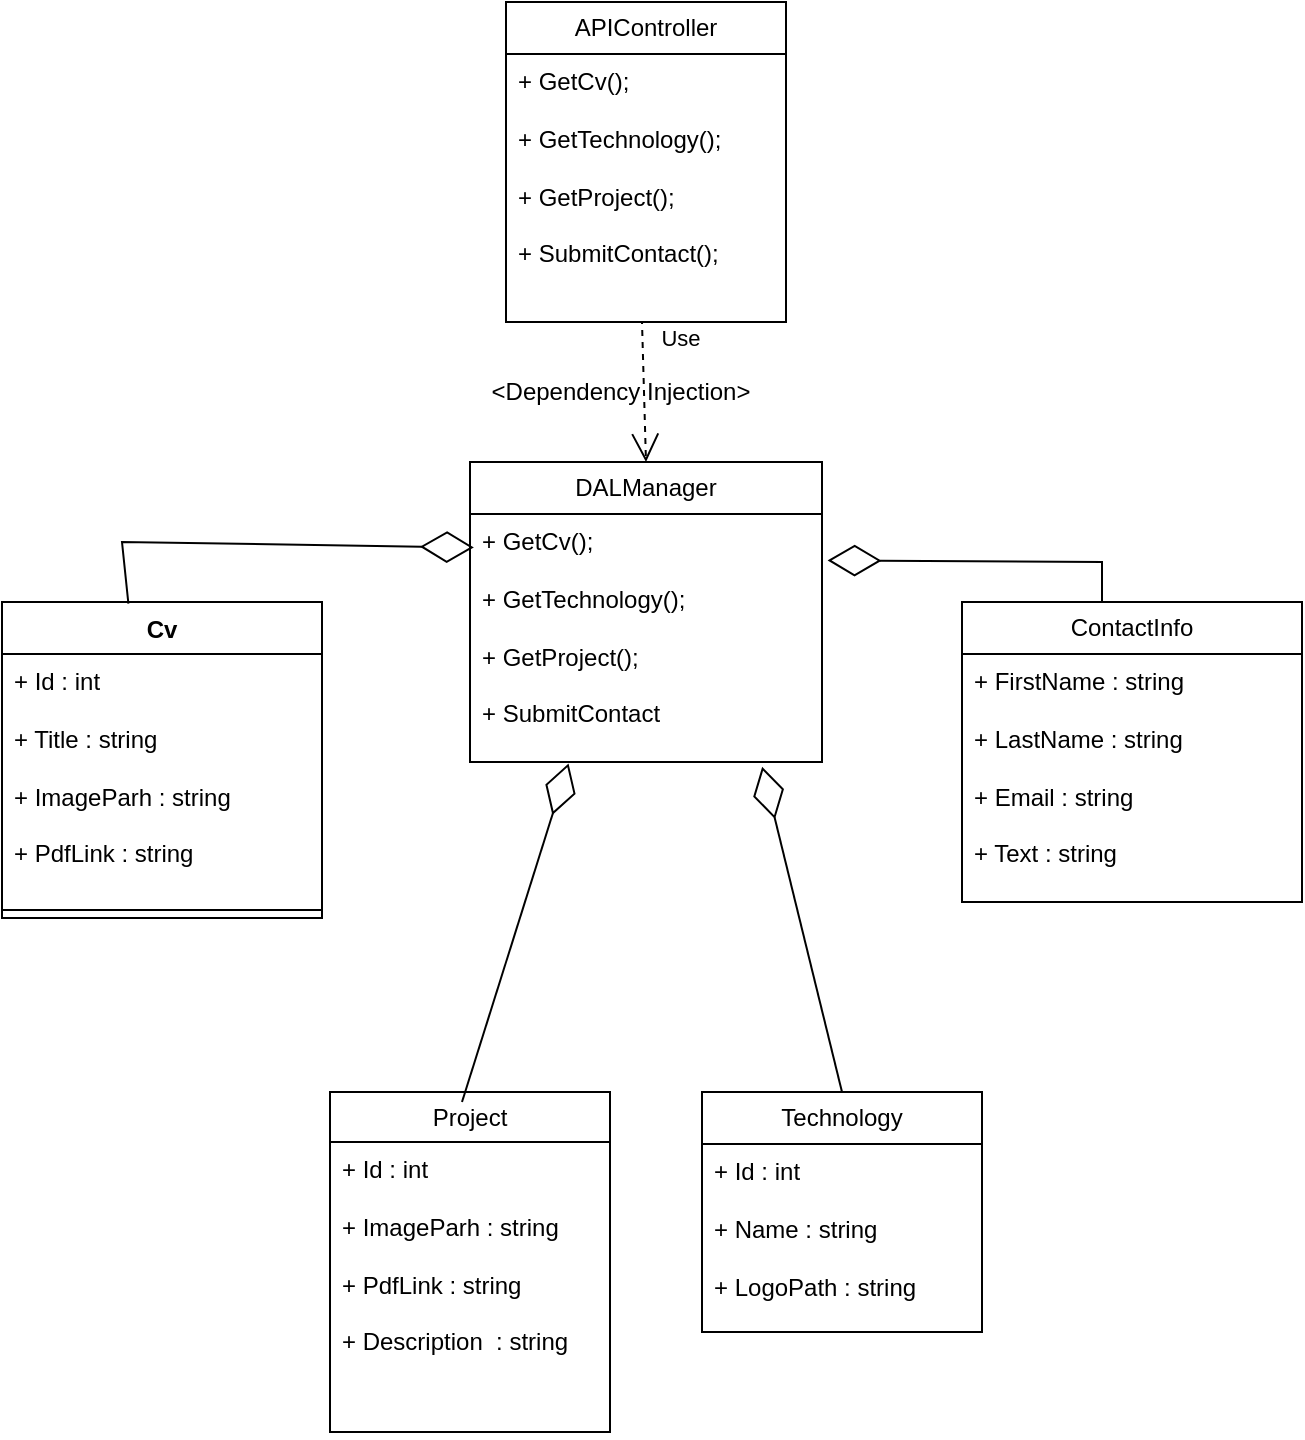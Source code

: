 <mxfile version="21.4.0" type="device">
  <diagram name="Side-1" id="yixSeiIkhmzTZ8vDJeVZ">
    <mxGraphModel dx="1290" dy="541" grid="1" gridSize="10" guides="1" tooltips="1" connect="1" arrows="1" fold="1" page="1" pageScale="1" pageWidth="827" pageHeight="1169" math="0" shadow="0">
      <root>
        <mxCell id="0" />
        <mxCell id="1" parent="0" />
        <mxCell id="wmHp988qh30AybTgUVfr-9" value="APIController" style="swimlane;fontStyle=0;childLayout=stackLayout;horizontal=1;startSize=26;fillColor=none;horizontalStack=0;resizeParent=1;resizeParentMax=0;resizeLast=0;collapsible=1;marginBottom=0;whiteSpace=wrap;html=1;" parent="1" vertex="1">
          <mxGeometry x="362" y="40" width="140" height="160" as="geometry" />
        </mxCell>
        <mxCell id="wmHp988qh30AybTgUVfr-10" value="+ GetCv();&lt;br&gt;&lt;br&gt;+ GetTechnology();&lt;br&gt;&lt;br&gt;+ GetProject();&lt;br&gt;&lt;br&gt;+ SubmitContact();" style="text;strokeColor=none;fillColor=none;align=left;verticalAlign=top;spacingLeft=4;spacingRight=4;overflow=hidden;rotatable=0;points=[[0,0.5],[1,0.5]];portConstraint=eastwest;whiteSpace=wrap;html=1;" parent="wmHp988qh30AybTgUVfr-9" vertex="1">
          <mxGeometry y="26" width="140" height="134" as="geometry" />
        </mxCell>
        <mxCell id="wmHp988qh30AybTgUVfr-13" value="DALManager" style="swimlane;fontStyle=0;childLayout=stackLayout;horizontal=1;startSize=26;fillColor=none;horizontalStack=0;resizeParent=1;resizeParentMax=0;resizeLast=0;collapsible=1;marginBottom=0;whiteSpace=wrap;html=1;" parent="1" vertex="1">
          <mxGeometry x="344" y="270" width="176" height="150" as="geometry" />
        </mxCell>
        <mxCell id="wmHp988qh30AybTgUVfr-15" value="+ GetCv();&lt;br&gt;&lt;br&gt;+ GetTechnology();&lt;br&gt;&lt;br&gt;+ GetProject();&lt;br&gt;&lt;br&gt;+ SubmitContact" style="text;strokeColor=none;fillColor=none;align=left;verticalAlign=top;spacingLeft=4;spacingRight=4;overflow=hidden;rotatable=0;points=[[0,0.5],[1,0.5]];portConstraint=eastwest;whiteSpace=wrap;html=1;" parent="wmHp988qh30AybTgUVfr-13" vertex="1">
          <mxGeometry y="26" width="176" height="124" as="geometry" />
        </mxCell>
        <mxCell id="wmHp988qh30AybTgUVfr-39" value="" style="endArrow=diamondThin;endFill=0;endSize=24;html=1;rounded=0;entryX=0.83;entryY=1.019;entryDx=0;entryDy=0;entryPerimeter=0;exitX=0.5;exitY=0;exitDx=0;exitDy=0;" parent="1" target="wmHp988qh30AybTgUVfr-15" edge="1">
          <mxGeometry width="160" relative="1" as="geometry">
            <mxPoint x="530" y="585" as="sourcePoint" />
            <mxPoint x="425.136" y="352.602" as="targetPoint" />
          </mxGeometry>
        </mxCell>
        <mxCell id="wmHp988qh30AybTgUVfr-40" value="Use" style="endArrow=open;endSize=12;dashed=1;html=1;rounded=0;entryX=0.5;entryY=0;entryDx=0;entryDy=0;" parent="1" target="wmHp988qh30AybTgUVfr-13" edge="1">
          <mxGeometry x="-0.705" y="19" width="160" relative="1" as="geometry">
            <mxPoint x="432" y="200" as="sourcePoint" />
            <mxPoint x="590" y="130" as="targetPoint" />
            <Array as="points">
              <mxPoint x="430" y="200" />
            </Array>
            <mxPoint as="offset" />
          </mxGeometry>
        </mxCell>
        <mxCell id="wmHp988qh30AybTgUVfr-41" value="&amp;lt;Dependency Injection&amp;gt;" style="text;html=1;align=center;verticalAlign=middle;resizable=0;points=[];autosize=1;strokeColor=none;fillColor=none;" parent="1" vertex="1">
          <mxGeometry x="344" y="220" width="150" height="30" as="geometry" />
        </mxCell>
        <mxCell id="-fV_IY9UUA2M_5O9Nmpv-11" value="Cv" style="swimlane;fontStyle=1;align=center;verticalAlign=top;childLayout=stackLayout;horizontal=1;startSize=26;horizontalStack=0;resizeParent=1;resizeParentMax=0;resizeLast=0;collapsible=1;marginBottom=0;whiteSpace=wrap;html=1;" vertex="1" parent="1">
          <mxGeometry x="110" y="340" width="160" height="158" as="geometry" />
        </mxCell>
        <mxCell id="-fV_IY9UUA2M_5O9Nmpv-12" value="+ Id : int&lt;br&gt;&lt;br&gt;+ Title : string&lt;br&gt;&lt;br&gt;+ ImageParh : string&lt;br&gt;&lt;br&gt;+ PdfLink : string" style="text;strokeColor=none;fillColor=none;align=left;verticalAlign=top;spacingLeft=4;spacingRight=4;overflow=hidden;rotatable=0;points=[[0,0.5],[1,0.5]];portConstraint=eastwest;whiteSpace=wrap;html=1;" vertex="1" parent="-fV_IY9UUA2M_5O9Nmpv-11">
          <mxGeometry y="26" width="160" height="124" as="geometry" />
        </mxCell>
        <mxCell id="-fV_IY9UUA2M_5O9Nmpv-13" value="" style="line;strokeWidth=1;fillColor=none;align=left;verticalAlign=middle;spacingTop=-1;spacingLeft=3;spacingRight=3;rotatable=0;labelPosition=right;points=[];portConstraint=eastwest;strokeColor=inherit;" vertex="1" parent="-fV_IY9UUA2M_5O9Nmpv-11">
          <mxGeometry y="150" width="160" height="8" as="geometry" />
        </mxCell>
        <mxCell id="-fV_IY9UUA2M_5O9Nmpv-16" value="Project" style="swimlane;fontStyle=0;childLayout=stackLayout;horizontal=1;startSize=25;fillColor=none;horizontalStack=0;resizeParent=1;resizeParentMax=0;resizeLast=0;collapsible=1;marginBottom=0;whiteSpace=wrap;html=1;" vertex="1" parent="1">
          <mxGeometry x="274" y="585" width="140" height="170" as="geometry" />
        </mxCell>
        <mxCell id="-fV_IY9UUA2M_5O9Nmpv-20" value="" style="endArrow=diamondThin;endFill=0;endSize=24;html=1;rounded=0;entryX=0.28;entryY=1.006;entryDx=0;entryDy=0;entryPerimeter=0;" edge="1" parent="-fV_IY9UUA2M_5O9Nmpv-16" target="wmHp988qh30AybTgUVfr-15">
          <mxGeometry width="160" relative="1" as="geometry">
            <mxPoint x="66" y="5" as="sourcePoint" />
            <mxPoint x="226" y="5" as="targetPoint" />
          </mxGeometry>
        </mxCell>
        <mxCell id="-fV_IY9UUA2M_5O9Nmpv-17" value="+ Id : int&lt;br&gt;&lt;br&gt;+ ImageParh : string&lt;br&gt;&lt;br&gt;+ PdfLink : string&lt;br&gt;&lt;br&gt;+ Description&amp;nbsp; : string" style="text;strokeColor=none;fillColor=none;align=left;verticalAlign=top;spacingLeft=4;spacingRight=4;overflow=hidden;rotatable=0;points=[[0,0.5],[1,0.5]];portConstraint=eastwest;whiteSpace=wrap;html=1;" vertex="1" parent="-fV_IY9UUA2M_5O9Nmpv-16">
          <mxGeometry y="25" width="140" height="145" as="geometry" />
        </mxCell>
        <mxCell id="-fV_IY9UUA2M_5O9Nmpv-21" value="Technology" style="swimlane;fontStyle=0;childLayout=stackLayout;horizontal=1;startSize=26;fillColor=none;horizontalStack=0;resizeParent=1;resizeParentMax=0;resizeLast=0;collapsible=1;marginBottom=0;whiteSpace=wrap;html=1;" vertex="1" parent="1">
          <mxGeometry x="460" y="585" width="140" height="120" as="geometry" />
        </mxCell>
        <mxCell id="-fV_IY9UUA2M_5O9Nmpv-22" value="+ Id : int&lt;br&gt;&lt;br&gt;+ Name : string&lt;br&gt;&lt;br&gt;+ LogoPath : string" style="text;strokeColor=none;fillColor=none;align=left;verticalAlign=top;spacingLeft=4;spacingRight=4;overflow=hidden;rotatable=0;points=[[0,0.5],[1,0.5]];portConstraint=eastwest;whiteSpace=wrap;html=1;" vertex="1" parent="-fV_IY9UUA2M_5O9Nmpv-21">
          <mxGeometry y="26" width="140" height="94" as="geometry" />
        </mxCell>
        <mxCell id="-fV_IY9UUA2M_5O9Nmpv-25" value="" style="endArrow=diamondThin;endFill=0;endSize=24;html=1;rounded=0;exitX=0.395;exitY=0.005;exitDx=0;exitDy=0;exitPerimeter=0;entryX=0.011;entryY=0.135;entryDx=0;entryDy=0;entryPerimeter=0;" edge="1" parent="1" source="-fV_IY9UUA2M_5O9Nmpv-11" target="wmHp988qh30AybTgUVfr-15">
          <mxGeometry width="160" relative="1" as="geometry">
            <mxPoint x="170" y="330" as="sourcePoint" />
            <mxPoint x="330" y="330" as="targetPoint" />
            <Array as="points">
              <mxPoint x="170" y="310" />
            </Array>
          </mxGeometry>
        </mxCell>
        <mxCell id="-fV_IY9UUA2M_5O9Nmpv-26" value="ContactInfo" style="swimlane;fontStyle=0;childLayout=stackLayout;horizontal=1;startSize=26;fillColor=none;horizontalStack=0;resizeParent=1;resizeParentMax=0;resizeLast=0;collapsible=1;marginBottom=0;whiteSpace=wrap;html=1;" vertex="1" parent="1">
          <mxGeometry x="590" y="340" width="170" height="150" as="geometry" />
        </mxCell>
        <mxCell id="-fV_IY9UUA2M_5O9Nmpv-30" value="" style="endArrow=diamondThin;endFill=0;endSize=24;html=1;rounded=0;entryX=1.016;entryY=0.187;entryDx=0;entryDy=0;entryPerimeter=0;" edge="1" parent="-fV_IY9UUA2M_5O9Nmpv-26" target="wmHp988qh30AybTgUVfr-15">
          <mxGeometry width="160" relative="1" as="geometry">
            <mxPoint x="70" as="sourcePoint" />
            <mxPoint x="230" as="targetPoint" />
            <Array as="points">
              <mxPoint x="70" y="-20" />
            </Array>
          </mxGeometry>
        </mxCell>
        <mxCell id="-fV_IY9UUA2M_5O9Nmpv-28" value="+ FirstName : string&lt;br&gt;&lt;br&gt;+ LastName : string&lt;br&gt;&lt;br&gt;+ Email : string&lt;br&gt;&lt;br&gt;+ Text : string" style="text;strokeColor=none;fillColor=none;align=left;verticalAlign=top;spacingLeft=4;spacingRight=4;overflow=hidden;rotatable=0;points=[[0,0.5],[1,0.5]];portConstraint=eastwest;whiteSpace=wrap;html=1;" vertex="1" parent="-fV_IY9UUA2M_5O9Nmpv-26">
          <mxGeometry y="26" width="170" height="124" as="geometry" />
        </mxCell>
      </root>
    </mxGraphModel>
  </diagram>
</mxfile>
